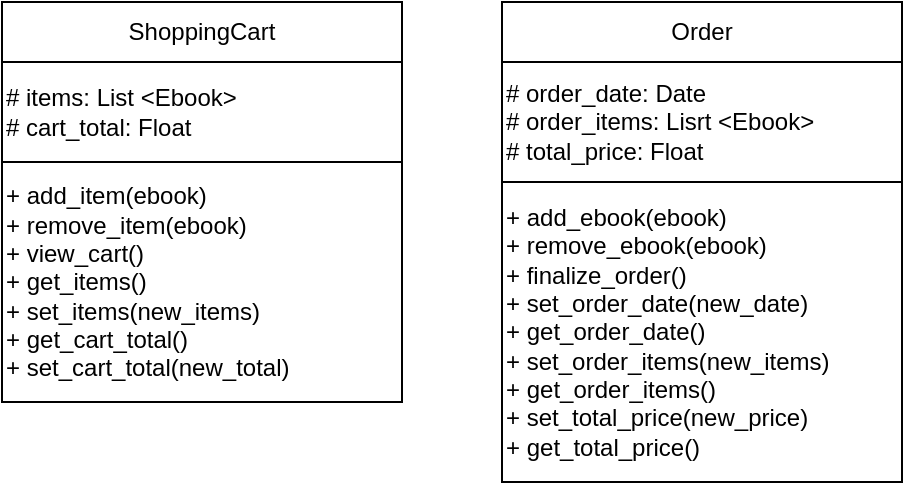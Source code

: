 <mxfile version="24.8.3">
  <diagram name="Page-1" id="J9EbRr-yb650UtJSDpAs">
    <mxGraphModel dx="1221" dy="660" grid="1" gridSize="10" guides="1" tooltips="1" connect="1" arrows="1" fold="1" page="1" pageScale="1" pageWidth="850" pageHeight="1100" math="0" shadow="0">
      <root>
        <mxCell id="0" />
        <mxCell id="1" parent="0" />
        <mxCell id="DsEHmDbhGYJ5T8UwfVXn-1" value="" style="swimlane;startSize=0;" vertex="1" parent="1">
          <mxGeometry x="120" y="120" width="200" height="200" as="geometry" />
        </mxCell>
        <mxCell id="DsEHmDbhGYJ5T8UwfVXn-2" value="ShoppingCart" style="rounded=0;whiteSpace=wrap;html=1;" vertex="1" parent="DsEHmDbhGYJ5T8UwfVXn-1">
          <mxGeometry width="200" height="30" as="geometry" />
        </mxCell>
        <mxCell id="DsEHmDbhGYJ5T8UwfVXn-3" value="# items: List &amp;lt;Ebook&amp;gt;&lt;div&gt;# cart_total: Float&lt;/div&gt;" style="rounded=0;whiteSpace=wrap;html=1;align=left;" vertex="1" parent="DsEHmDbhGYJ5T8UwfVXn-1">
          <mxGeometry y="30" width="200" height="50" as="geometry" />
        </mxCell>
        <mxCell id="DsEHmDbhGYJ5T8UwfVXn-4" value="&lt;font face=&quot;Helvetica&quot; style=&quot;font-size: 12px;&quot;&gt;+&amp;nbsp;&lt;span style=&quot;&quot; id=&quot;docs-internal-guid-eace1969-7fff-ef68-6cc1-129dc1e255ab&quot;&gt;&lt;span style=&quot;background-color: transparent; font-variant-numeric: normal; font-variant-east-asian: normal; font-variant-alternates: normal; font-variant-position: normal; vertical-align: baseline; white-space-collapse: preserve;&quot;&gt;add_item(ebook)&lt;/span&gt;&lt;/span&gt;&lt;/font&gt;&lt;div style=&quot;&quot;&gt;&lt;font face=&quot;Helvetica&quot; style=&quot;font-size: 12px;&quot;&gt;&lt;span style=&quot;background-color: transparent; font-variant-numeric: normal; font-variant-east-asian: normal; font-variant-alternates: normal; font-variant-position: normal; vertical-align: baseline; white-space-collapse: preserve;&quot;&gt;+ &lt;/span&gt;&lt;span style=&quot;background-color: transparent; white-space-collapse: preserve;&quot;&gt;remove_item(ebook)&lt;/span&gt;&lt;/font&gt;&lt;/div&gt;&lt;div style=&quot;&quot;&gt;&lt;font face=&quot;Helvetica&quot; style=&quot;font-size: 12px;&quot;&gt;&lt;span style=&quot;background-color: transparent; white-space-collapse: preserve;&quot;&gt;+ &lt;/span&gt;&lt;span style=&quot;background-color: transparent; white-space-collapse: preserve;&quot;&gt;view_cart()&lt;/span&gt;&lt;/font&gt;&lt;/div&gt;&lt;div style=&quot;&quot;&gt;&lt;font face=&quot;Helvetica&quot; style=&quot;font-size: 12px;&quot;&gt;&lt;span style=&quot;background-color: transparent; white-space-collapse: preserve;&quot;&gt;+ &lt;/span&gt;&lt;span style=&quot;background-color: transparent; white-space-collapse: preserve;&quot;&gt;get_items()&lt;/span&gt;&lt;/font&gt;&lt;/div&gt;&lt;div style=&quot;&quot;&gt;&lt;font face=&quot;Helvetica&quot; style=&quot;font-size: 12px;&quot;&gt;&lt;span style=&quot;background-color: transparent; white-space-collapse: preserve;&quot;&gt;+ &lt;/span&gt;&lt;span style=&quot;background-color: transparent; white-space-collapse: preserve;&quot;&gt;set_items(new_items)&lt;/span&gt;&lt;/font&gt;&lt;/div&gt;&lt;div style=&quot;&quot;&gt;&lt;font face=&quot;Helvetica&quot; style=&quot;font-size: 12px;&quot;&gt;&lt;span style=&quot;background-color: transparent; white-space-collapse: preserve;&quot;&gt;+ &lt;/span&gt;&lt;span style=&quot;background-color: transparent; white-space-collapse: preserve;&quot;&gt;get_cart_total()&lt;/span&gt;&lt;/font&gt;&lt;/div&gt;&lt;div style=&quot;&quot;&gt;&lt;font face=&quot;Helvetica&quot; style=&quot;font-size: 12px;&quot;&gt;&lt;span style=&quot;background-color: transparent; white-space-collapse: preserve;&quot;&gt;+ &lt;/span&gt;&lt;span style=&quot;background-color: transparent; white-space-collapse: preserve;&quot;&gt;set_cart_total(new_total)&lt;/span&gt;&lt;/font&gt;&lt;/div&gt;" style="rounded=0;whiteSpace=wrap;html=1;align=left;" vertex="1" parent="DsEHmDbhGYJ5T8UwfVXn-1">
          <mxGeometry y="80" width="200" height="120" as="geometry" />
        </mxCell>
        <mxCell id="DsEHmDbhGYJ5T8UwfVXn-5" value="" style="swimlane;startSize=0;" vertex="1" parent="1">
          <mxGeometry x="370" y="120" width="200" height="240" as="geometry" />
        </mxCell>
        <mxCell id="DsEHmDbhGYJ5T8UwfVXn-6" value="Order" style="rounded=0;whiteSpace=wrap;html=1;" vertex="1" parent="DsEHmDbhGYJ5T8UwfVXn-5">
          <mxGeometry width="200" height="30" as="geometry" />
        </mxCell>
        <mxCell id="DsEHmDbhGYJ5T8UwfVXn-7" value="# order_date: Date&lt;div&gt;# order_items: Lisrt &amp;lt;Ebook&amp;gt;&lt;/div&gt;&lt;div&gt;# total_price: Float&lt;/div&gt;" style="rounded=0;whiteSpace=wrap;html=1;align=left;" vertex="1" parent="DsEHmDbhGYJ5T8UwfVXn-5">
          <mxGeometry y="30" width="200" height="60" as="geometry" />
        </mxCell>
        <mxCell id="DsEHmDbhGYJ5T8UwfVXn-8" value="&lt;font face=&quot;Helvetica&quot; style=&quot;font-size: 12px;&quot;&gt;+&amp;nbsp;&lt;span style=&quot;&quot; id=&quot;docs-internal-guid-a9d65376-7fff-370a-b3a0-03f3b8193975&quot;&gt;&lt;span style=&quot;background-color: transparent; font-variant-numeric: normal; font-variant-east-asian: normal; font-variant-alternates: normal; font-variant-position: normal; vertical-align: baseline; white-space-collapse: preserve;&quot;&gt;add_ebook(ebook)&lt;/span&gt;&lt;/span&gt;&lt;/font&gt;&lt;div style=&quot;&quot;&gt;&lt;font face=&quot;Helvetica&quot; style=&quot;font-size: 12px;&quot;&gt;&lt;span style=&quot;background-color: transparent; font-variant-numeric: normal; font-variant-east-asian: normal; font-variant-alternates: normal; font-variant-position: normal; vertical-align: baseline; white-space-collapse: preserve;&quot;&gt;+ &lt;/span&gt;&lt;span style=&quot;background-color: transparent; white-space-collapse: preserve;&quot;&gt;remove_ebook(ebook)&lt;/span&gt;&lt;/font&gt;&lt;/div&gt;&lt;div style=&quot;&quot;&gt;&lt;font face=&quot;Helvetica&quot; style=&quot;font-size: 12px;&quot;&gt;&lt;span style=&quot;background-color: transparent; white-space-collapse: preserve;&quot;&gt;+ &lt;/span&gt;&lt;span style=&quot;background-color: transparent; white-space-collapse: preserve;&quot;&gt;finalize_order()&lt;/span&gt;&lt;/font&gt;&lt;/div&gt;&lt;div style=&quot;&quot;&gt;&lt;font face=&quot;Helvetica&quot; style=&quot;font-size: 12px;&quot;&gt;&lt;span style=&quot;background-color: transparent; white-space-collapse: preserve;&quot;&gt;+ &lt;/span&gt;&lt;span style=&quot;background-color: transparent; white-space-collapse: preserve;&quot;&gt;set_order_date(new_date)&lt;/span&gt;&lt;/font&gt;&lt;/div&gt;&lt;div style=&quot;&quot;&gt;&lt;font face=&quot;Helvetica&quot; style=&quot;font-size: 12px;&quot;&gt;&lt;span style=&quot;background-color: transparent; white-space-collapse: preserve;&quot;&gt;+ &lt;/span&gt;&lt;span style=&quot;background-color: transparent; white-space-collapse: preserve;&quot;&gt;get_order_date()&lt;/span&gt;&lt;/font&gt;&lt;/div&gt;&lt;div style=&quot;&quot;&gt;&lt;font face=&quot;Helvetica&quot; style=&quot;font-size: 12px;&quot;&gt;&lt;span style=&quot;background-color: transparent; white-space-collapse: preserve;&quot;&gt;+ &lt;/span&gt;&lt;span style=&quot;background-color: transparent; white-space-collapse: preserve;&quot;&gt;set_order_items(new_items)&lt;/span&gt;&lt;/font&gt;&lt;/div&gt;&lt;div style=&quot;&quot;&gt;&lt;font face=&quot;Helvetica&quot; style=&quot;font-size: 12px;&quot;&gt;&lt;span style=&quot;background-color: transparent; white-space-collapse: preserve;&quot;&gt;+ &lt;/span&gt;&lt;span style=&quot;background-color: transparent; white-space-collapse: preserve;&quot;&gt;get_order_items()&lt;/span&gt;&lt;/font&gt;&lt;/div&gt;&lt;div style=&quot;&quot;&gt;&lt;font face=&quot;Helvetica&quot; style=&quot;font-size: 12px;&quot;&gt;&lt;span style=&quot;background-color: transparent; white-space-collapse: preserve;&quot;&gt;+ &lt;/span&gt;&lt;span style=&quot;background-color: transparent; white-space-collapse: preserve;&quot;&gt;set_total_price(new_price)&lt;/span&gt;&lt;/font&gt;&lt;/div&gt;&lt;div style=&quot;&quot;&gt;&lt;font face=&quot;Helvetica&quot; style=&quot;font-size: 12px;&quot;&gt;&lt;span style=&quot;background-color: transparent; white-space-collapse: preserve;&quot;&gt;+ &lt;/span&gt;&lt;span style=&quot;background-color: transparent; white-space-collapse: preserve;&quot;&gt;get_total_price()&lt;/span&gt;&lt;/font&gt;&lt;/div&gt;" style="rounded=0;whiteSpace=wrap;html=1;align=left;" vertex="1" parent="DsEHmDbhGYJ5T8UwfVXn-5">
          <mxGeometry y="90" width="200" height="150" as="geometry" />
        </mxCell>
      </root>
    </mxGraphModel>
  </diagram>
</mxfile>

